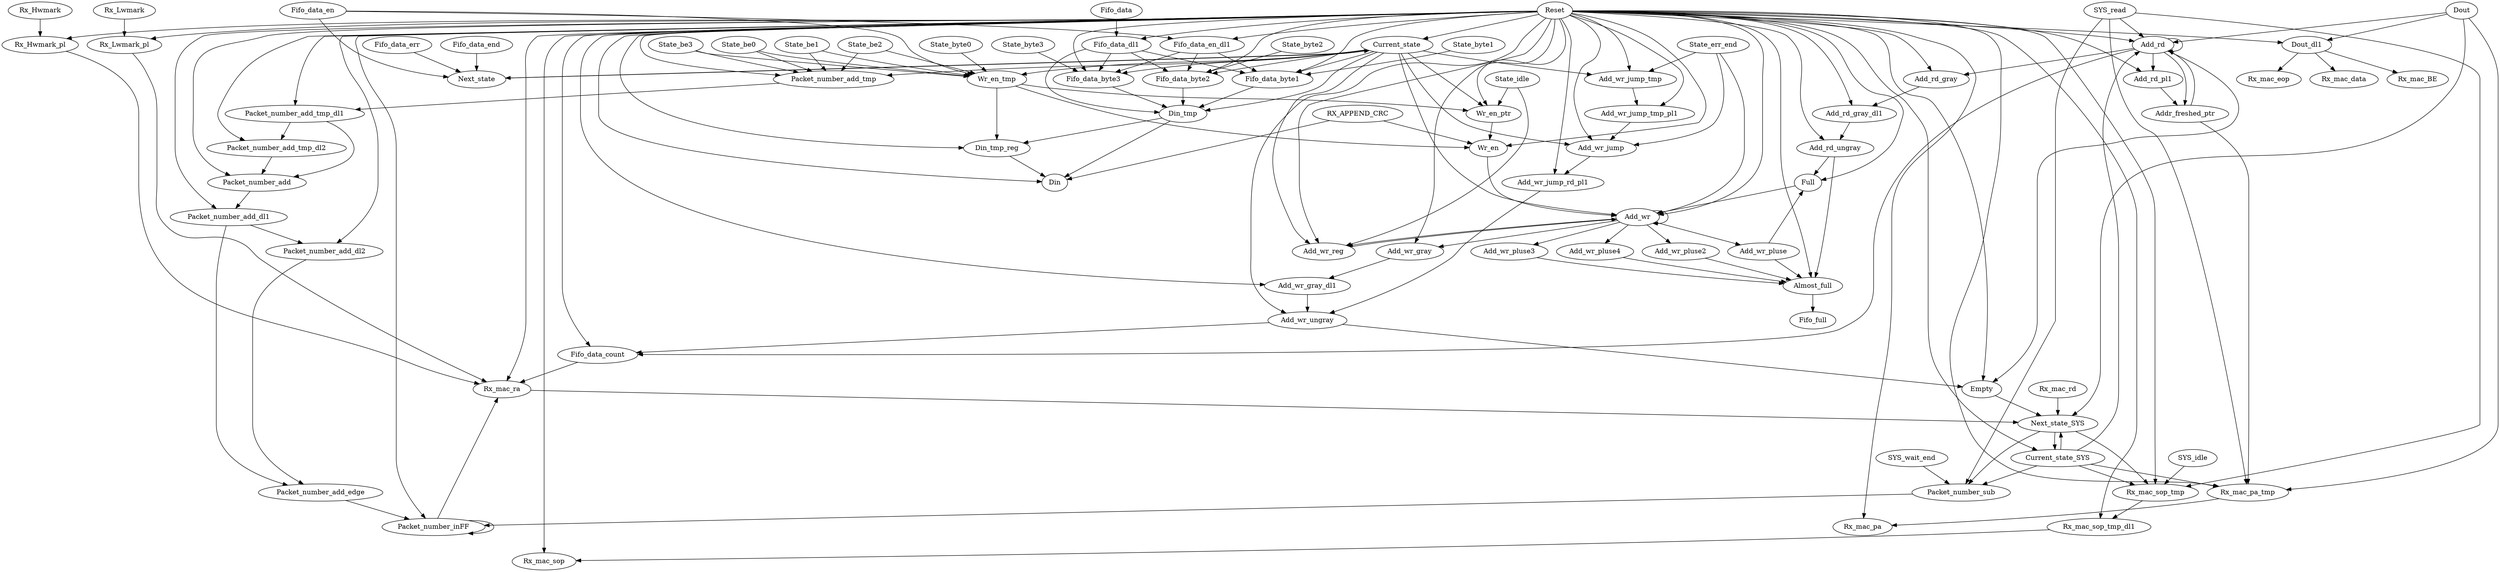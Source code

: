 digraph "" {
	Add_rd -> Add_rd	 [weight=1.0];
	Add_rd -> Add_rd_pl1	 [weight=1.0];
	Add_rd -> Add_rd_gray	 [weight=1.0];
	Add_rd -> Fifo_data_count	 [weight=1.0];
	Add_rd -> Empty	 [weight=2.0];
	Add_rd -> Addr_freshed_ptr	 [weight=2.0];
	Add_rd_pl1 -> Addr_freshed_ptr	 [weight=2.0];
	Packet_number_add_tmp -> Packet_number_add_tmp_dl1	 [weight=1.0];
	Packet_number_inFF -> Packet_number_inFF	 [weight=3.0];
	Packet_number_inFF -> Rx_mac_ra	 [weight=3.0];
	Current_state_SYS -> Add_rd	 [weight=1.0];
	Current_state_SYS -> Rx_mac_pa_tmp	 [weight=2.0];
	Current_state_SYS -> Rx_mac_sop_tmp	 [weight=2.0];
	Current_state_SYS -> Next_state_SYS	 [weight=19.0];
	Current_state_SYS -> Packet_number_sub	 [weight=2.0];
	Rx_Hwmark_pl -> Rx_mac_ra	 [weight=1.0];
	Add_rd_gray -> Add_rd_gray_dl1	 [weight=1.0];
	Packet_number_add_tmp_dl2 -> Packet_number_add	 [weight=2.0];
	Packet_number_add_tmp_dl1 -> Packet_number_add_tmp_dl2	 [weight=1.0];
	Packet_number_add_tmp_dl1 -> Packet_number_add	 [weight=2.0];
	Fifo_data_dl1 -> Din_tmp	 [weight=2.0];
	Fifo_data_dl1 -> Fifo_data_byte1	 [weight=1.0];
	Fifo_data_dl1 -> Fifo_data_byte3	 [weight=1.0];
	Fifo_data_dl1 -> Fifo_data_byte2	 [weight=1.0];
	Add_wr_pluse4 -> Almost_full	 [weight=2.0];
	SYS_idle -> Rx_mac_sop_tmp	 [weight=2.0];
	Rx_mac_pa_tmp -> Rx_mac_pa	 [weight=1.0];
	Fifo_data_err -> Next_state	 [weight=12.0];
	SYS_read -> Add_rd	 [weight=1.0];
	SYS_read -> Rx_mac_pa_tmp	 [weight=2.0];
	SYS_read -> Rx_mac_sop_tmp	 [weight=2.0];
	SYS_read -> Packet_number_sub	 [weight=2.0];
	Fifo_data -> Fifo_data_dl1	 [weight=1.0];
	RX_APPEND_CRC -> Din	 [weight=2.0];
	RX_APPEND_CRC -> Wr_en	 [weight=2.0];
	State_be2 -> Packet_number_add_tmp	 [weight=2.0];
	State_be2 -> Wr_en_tmp	 [weight=2.0];
	State_be3 -> Packet_number_add_tmp	 [weight=2.0];
	State_be3 -> Wr_en_tmp	 [weight=2.0];
	State_be0 -> Packet_number_add_tmp	 [weight=2.0];
	State_be0 -> Wr_en_tmp	 [weight=2.0];
	State_be1 -> Packet_number_add_tmp	 [weight=2.0];
	State_be1 -> Wr_en_tmp	 [weight=2.0];
	Rx_mac_sop_tmp_dl1 -> Rx_mac_sop	 [weight=1.0];
	Add_wr_pluse2 -> Almost_full	 [weight=2.0];
	Add_wr_pluse3 -> Almost_full	 [weight=2.0];
	Add_rd_ungray -> Full	 [weight=2.0];
	Add_rd_ungray -> Almost_full	 [weight=8.0];
	Wr_en_tmp -> Din_tmp_reg	 [weight=1.0];
	Wr_en_tmp -> Wr_en	 [weight=2.0];
	Wr_en_tmp -> Wr_en_ptr	 [weight=1.0];
	Full -> Add_wr	 [weight=1.0];
	Packet_number_add_dl1 -> Packet_number_add_dl2	 [weight=1.0];
	Packet_number_add_dl1 -> Packet_number_add_edge	 [weight=1.0];
	Packet_number_add_dl2 -> Packet_number_add_edge	 [weight=1.0];
	Rx_Lwmark -> Rx_Lwmark_pl	 [weight=1.0];
	Fifo_data_en -> Wr_en_tmp	 [weight=2.0];
	Fifo_data_en -> Fifo_data_en_dl1	 [weight=1.0];
	Fifo_data_en -> Next_state	 [weight=18.0];
	Fifo_data_count -> Rx_mac_ra	 [weight=3.0];
	Rx_mac_sop_tmp -> Rx_mac_sop_tmp_dl1	 [weight=1.0];
	Empty -> Next_state_SYS	 [weight=9.0];
	Next_state_SYS -> Current_state_SYS	 [weight=1.0];
	Next_state_SYS -> Rx_mac_sop_tmp	 [weight=2.0];
	Next_state_SYS -> Packet_number_sub	 [weight=2.0];
	Add_wr_gray -> Add_wr_gray_dl1	 [weight=1.0];
	Add_wr_reg -> Add_wr	 [weight=1.0];
	Din_tmp_reg -> Din	 [weight=1.0];
	State_byte3 -> Fifo_data_byte3	 [weight=1.0];
	State_byte2 -> Fifo_data_byte2	 [weight=1.0];
	State_byte1 -> Fifo_data_byte1	 [weight=1.0];
	State_byte0 -> Wr_en_tmp	 [weight=2.0];
	Reset -> Add_rd	 [weight=2.0];
	Reset -> Add_rd_pl1	 [weight=2.0];
	Reset -> Packet_number_add_tmp	 [weight=3.0];
	Reset -> Packet_number_inFF	 [weight=3.0];
	Reset -> Current_state_SYS	 [weight=2.0];
	Reset -> Rx_Hwmark_pl	 [weight=2.0];
	Reset -> Add_rd_gray	 [weight=2.0];
	Reset -> Packet_number_add_tmp_dl2	 [weight=2.0];
	Reset -> Packet_number_add_tmp_dl1	 [weight=2.0];
	Reset -> Fifo_data_dl1	 [weight=2.0];
	Reset -> Rx_mac_pa_tmp	 [weight=3.0];
	Reset -> Rx_mac_sop_tmp_dl1	 [weight=2.0];
	Reset -> Add_rd_ungray	 [weight=2.0];
	Reset -> Full	 [weight=3.0];
	Reset -> Packet_number_add_dl1	 [weight=2.0];
	Reset -> Packet_number_add_dl2	 [weight=2.0];
	Reset -> Rx_mac_pa	 [weight=2.0];
	Reset -> Fifo_data_count	 [weight=2.0];
	Reset -> Rx_mac_sop_tmp	 [weight=3.0];
	Reset -> Empty	 [weight=3.0];
	Reset -> Add_wr_gray	 [weight=2.0];
	Reset -> Add_wr_reg	 [weight=2.0];
	Reset -> Din_tmp_reg	 [weight=2.0];
	Reset -> Dout_dl1	 [weight=2.0];
	Reset -> Din	 [weight=3.0];
	Reset -> Current_state	 [weight=2.0];
	Reset -> Wr_en	 [weight=3.0];
	Reset -> Add_wr_jump_rd_pl1	 [weight=2.0];
	Reset -> Add_rd_gray_dl1	 [weight=2.0];
	Reset -> Rx_mac_sop	 [weight=2.0];
	Reset -> Rx_mac_ra	 [weight=3.0];
	Reset -> Add_wr_ungray	 [weight=2.0];
	Reset -> Packet_number_add	 [weight=3.0];
	Reset -> Fifo_data_byte1	 [weight=2.0];
	Reset -> Almost_full	 [weight=3.0];
	Reset -> Fifo_data_byte3	 [weight=2.0];
	Reset -> Fifo_data_byte2	 [weight=2.0];
	Reset -> Rx_Lwmark_pl	 [weight=2.0];
	Reset -> Add_wr	 [weight=3.0];
	Reset -> Add_wr_jump	 [weight=3.0];
	Reset -> Fifo_data_en_dl1	 [weight=2.0];
	Reset -> Add_wr_jump_tmp	 [weight=3.0];
	Reset -> Wr_en_ptr	 [weight=3.0];
	Reset -> Add_wr_gray_dl1	 [weight=2.0];
	Reset -> Add_wr_jump_tmp_pl1	 [weight=2.0];
	Dout_dl1 -> Rx_mac_eop	 [weight=1.0];
	Dout_dl1 -> Rx_mac_data	 [weight=1.0];
	Dout_dl1 -> Rx_mac_BE	 [weight=1.0];
	SYS_wait_end -> Packet_number_sub	 [weight=2.0];
	Fifo_data_end -> Next_state	 [weight=8.0];
	Add_wr_pluse -> Full	 [weight=2.0];
	Add_wr_pluse -> Almost_full	 [weight=2.0];
	Current_state -> Packet_number_add_tmp	 [weight=8.0];
	Current_state -> Wr_en_tmp	 [weight=10.0];
	Current_state -> Add_wr_reg	 [weight=1.0];
	Current_state -> Din_tmp	 [weight=5.0];
	Current_state -> Fifo_data_byte1	 [weight=1.0];
	Current_state -> Fifo_data_byte3	 [weight=1.0];
	Current_state -> Fifo_data_byte2	 [weight=1.0];
	Current_state -> Add_wr	 [weight=2.0];
	Current_state -> Add_wr_jump	 [weight=2.0];
	Current_state -> Add_wr_jump_tmp	 [weight=2.0];
	Current_state -> Wr_en_ptr	 [weight=2.0];
	Current_state -> Next_state	 [weight=29.0];
	Wr_en -> Add_wr	 [weight=1.0];
	Addr_freshed_ptr -> Add_rd	 [weight=1.0];
	Addr_freshed_ptr -> Rx_mac_pa_tmp	 [weight=2.0];
	Din_tmp -> Din_tmp_reg	 [weight=1.0];
	Din_tmp -> Din	 [weight=2.0];
	Rx_mac_rd -> Next_state_SYS	 [weight=12.0];
	Add_wr_jump_rd_pl1 -> Add_wr_ungray	 [weight=1.0];
	Add_rd_gray_dl1 -> Add_rd_ungray	 [weight=1.0];
	Dout -> Add_rd	 [weight=1.0];
	Dout -> Rx_mac_pa_tmp	 [weight=2.0];
	Dout -> Next_state_SYS	 [weight=4.0];
	Dout -> Dout_dl1	 [weight=1.0];
	Rx_mac_ra -> Next_state_SYS	 [weight=5.0];
	Add_wr_ungray -> Fifo_data_count	 [weight=1.0];
	Add_wr_ungray -> Empty	 [weight=2.0];
	Packet_number_add -> Packet_number_add_dl1	 [weight=1.0];
	Rx_Hwmark -> Rx_Hwmark_pl	 [weight=1.0];
	Packet_number_add_edge -> Packet_number_inFF	 [weight=3.0];
	State_err_end -> Add_wr	 [weight=2.0];
	State_err_end -> Add_wr_jump	 [weight=2.0];
	State_err_end -> Add_wr_jump_tmp	 [weight=2.0];
	Fifo_data_byte1 -> Din_tmp	 [weight=3.0];
	Almost_full -> Fifo_full	 [weight=1.0];
	Fifo_data_byte3 -> Din_tmp	 [weight=5.0];
	Fifo_data_byte2 -> Din_tmp	 [weight=4.0];
	Rx_Lwmark_pl -> Rx_mac_ra	 [weight=2.0];
	Add_wr -> Add_wr_pluse4	 [weight=1.0];
	Add_wr -> Add_wr_pluse2	 [weight=1.0];
	Add_wr -> Add_wr_pluse3	 [weight=1.0];
	Add_wr -> Add_wr_gray	 [weight=1.0];
	Add_wr -> Add_wr_reg	 [weight=1.0];
	Add_wr -> Add_wr_pluse	 [weight=1.0];
	Add_wr -> Add_wr	 [weight=1.0];
	Packet_number_sub -> Packet_number_inFF	 [weight=3.0];
	Add_wr_jump -> Add_wr_jump_rd_pl1	 [weight=1.0];
	Fifo_data_en_dl1 -> Fifo_data_byte1	 [weight=1.0];
	Fifo_data_en_dl1 -> Fifo_data_byte3	 [weight=1.0];
	Fifo_data_en_dl1 -> Fifo_data_byte2	 [weight=1.0];
	State_idle -> Add_wr_reg	 [weight=1.0];
	State_idle -> Wr_en_ptr	 [weight=2.0];
	Add_wr_jump_tmp -> Add_wr_jump_tmp_pl1	 [weight=1.0];
	Wr_en_ptr -> Wr_en	 [weight=1.0];
	Add_wr_gray_dl1 -> Add_wr_ungray	 [weight=1.0];
	Add_wr_jump_tmp_pl1 -> Add_wr_jump	 [weight=1.0];
	Next_state -> Current_state	 [weight=1.0];
}
